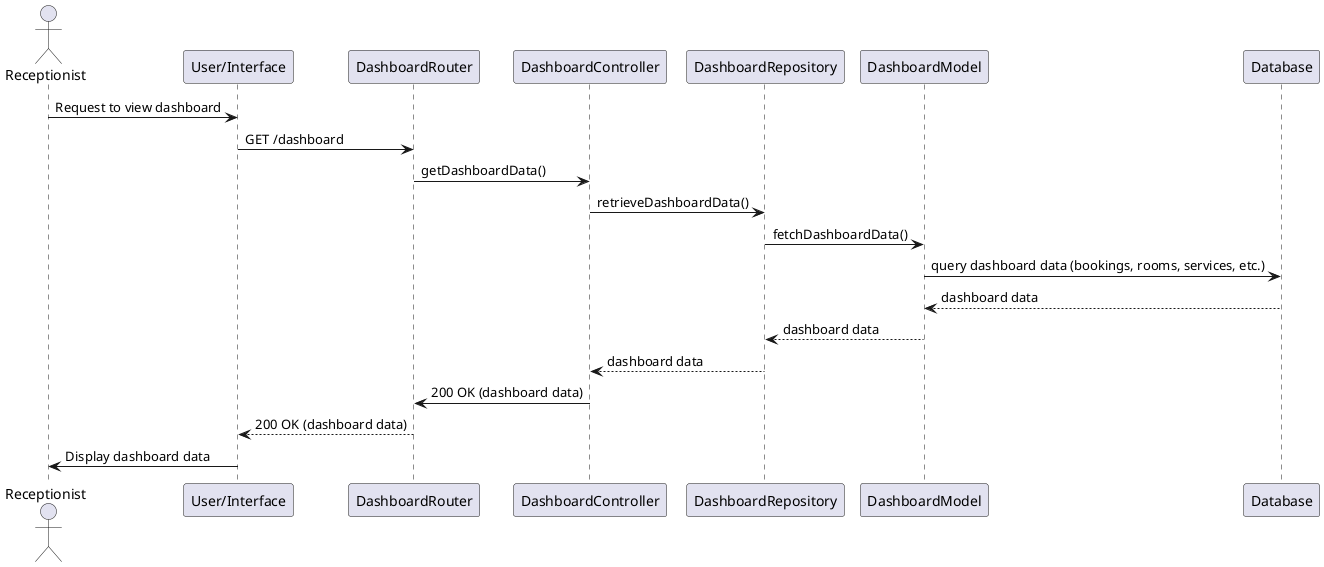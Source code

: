 @startuml
actor Receptionist
participant "User/Interface" as UI
participant "DashboardRouter" as Router
participant "DashboardController" as Controller
participant "DashboardRepository" as Repository
participant "DashboardModel" as DashboardModel
participant "Database" as DB

Receptionist -> UI: Request to view dashboard
UI -> Router: GET /dashboard
Router -> Controller: getDashboardData()
Controller -> Repository: retrieveDashboardData()

Repository -> DashboardModel: fetchDashboardData()
DashboardModel -> DB: query dashboard data (bookings, rooms, services, etc.)
DB --> DashboardModel: dashboard data
DashboardModel --> Repository: dashboard data
Repository --> Controller: dashboard data

Controller -> Router: 200 OK (dashboard data)
Router --> UI: 200 OK (dashboard data)
UI -> Receptionist: Display dashboard data
@enduml
